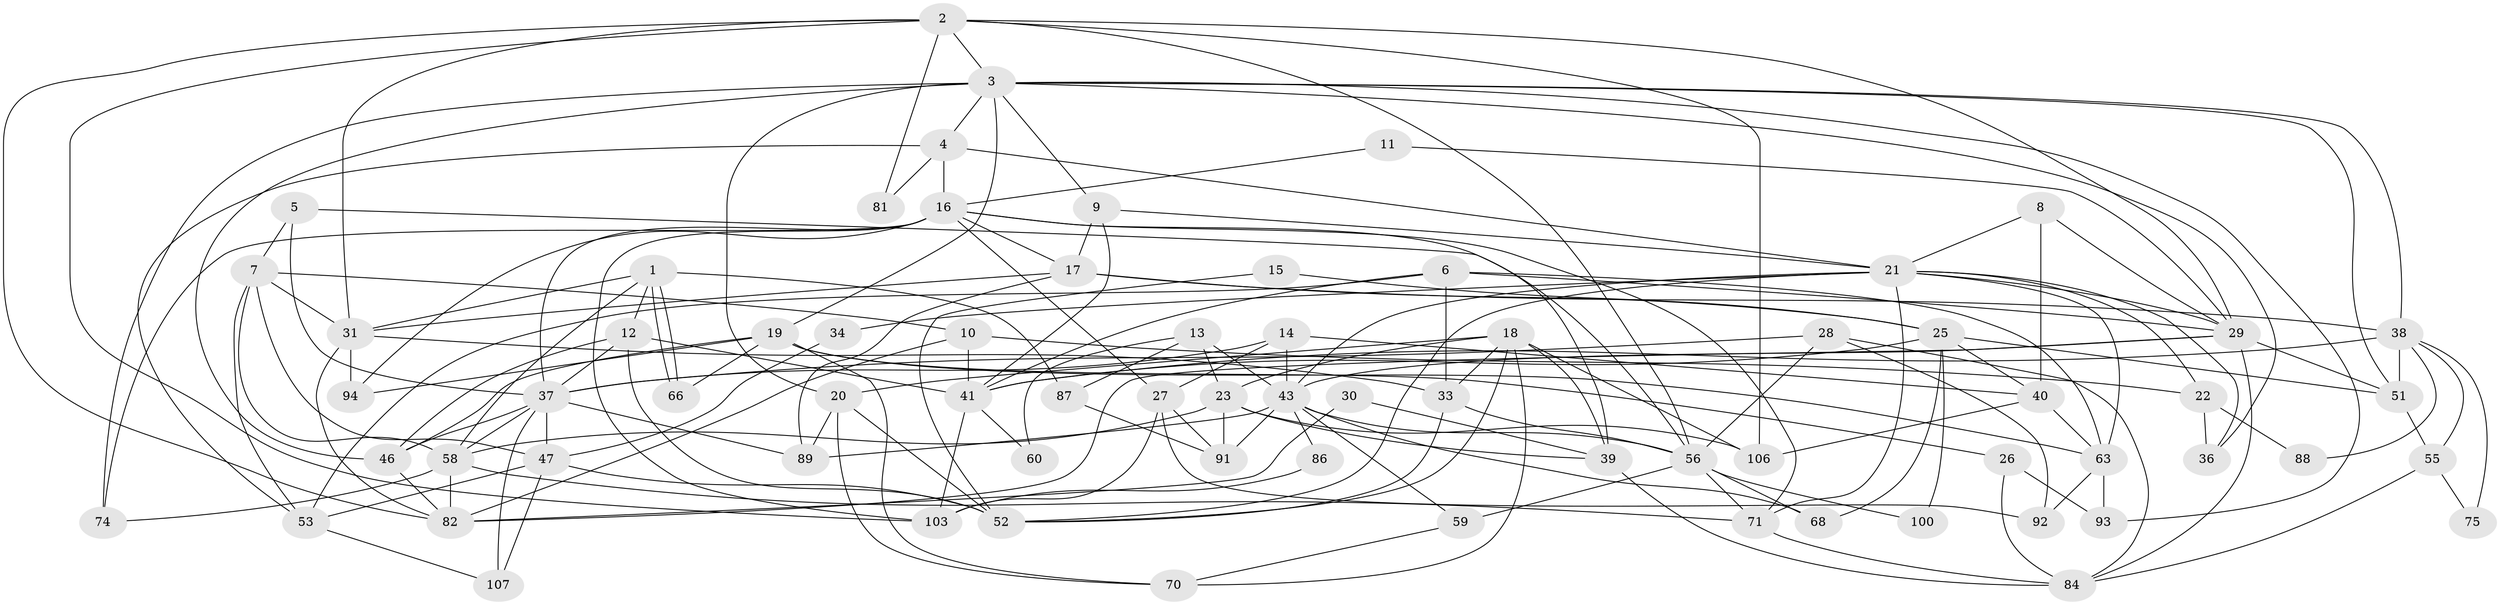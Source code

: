 // Generated by graph-tools (version 1.1) at 2025/23/03/03/25 07:23:56]
// undirected, 71 vertices, 176 edges
graph export_dot {
graph [start="1"]
  node [color=gray90,style=filled];
  1 [super="+99"];
  2 [super="+108"];
  3 [super="+62"];
  4 [super="+85"];
  5;
  6 [super="+67"];
  7 [super="+42"];
  8 [super="+102"];
  9 [super="+24"];
  10;
  11;
  12 [super="+57"];
  13 [super="+95"];
  14 [super="+50"];
  15;
  16 [super="+105"];
  17 [super="+44"];
  18 [super="+77"];
  19 [super="+90"];
  20 [super="+61"];
  21 [super="+80"];
  22;
  23 [super="+109"];
  25 [super="+32"];
  26;
  27 [super="+35"];
  28 [super="+64"];
  29 [super="+45"];
  30;
  31 [super="+49"];
  33;
  34;
  36;
  37 [super="+76"];
  38 [super="+69"];
  39 [super="+73"];
  40 [super="+101"];
  41 [super="+78"];
  43 [super="+48"];
  46 [super="+96"];
  47 [super="+72"];
  51 [super="+54"];
  52 [super="+104"];
  53;
  55;
  56 [super="+97"];
  58 [super="+65"];
  59;
  60;
  63 [super="+79"];
  66;
  68;
  70;
  71;
  74;
  75;
  81;
  82 [super="+83"];
  84 [super="+98"];
  86;
  87;
  88;
  89;
  91;
  92;
  93;
  94;
  100;
  103;
  106;
  107;
  1 -- 66;
  1 -- 66;
  1 -- 12;
  1 -- 58;
  1 -- 87;
  1 -- 31;
  2 -- 56;
  2 -- 3;
  2 -- 103;
  2 -- 106;
  2 -- 81;
  2 -- 82;
  2 -- 31;
  2 -- 29;
  3 -- 38;
  3 -- 9;
  3 -- 51;
  3 -- 4;
  3 -- 36;
  3 -- 19;
  3 -- 20;
  3 -- 74;
  3 -- 93;
  3 -- 46;
  4 -- 53;
  4 -- 81;
  4 -- 21;
  4 -- 16;
  5 -- 7;
  5 -- 56;
  5 -- 37;
  6 -- 53;
  6 -- 33;
  6 -- 41;
  6 -- 29;
  6 -- 63;
  7 -- 53;
  7 -- 10;
  7 -- 58;
  7 -- 31;
  7 -- 47;
  8 -- 21;
  8 -- 40;
  8 -- 29;
  9 -- 17;
  9 -- 21;
  9 -- 41;
  10 -- 22;
  10 -- 41;
  10 -- 82;
  11 -- 16;
  11 -- 29;
  12 -- 41;
  12 -- 37;
  12 -- 46;
  12 -- 52;
  13 -- 87;
  13 -- 60;
  13 -- 43;
  13 -- 23;
  14 -- 27;
  14 -- 40;
  14 -- 43;
  14 -- 37;
  15 -- 52;
  15 -- 25;
  16 -- 39;
  16 -- 71;
  16 -- 74;
  16 -- 94;
  16 -- 37;
  16 -- 17;
  16 -- 27;
  16 -- 103;
  17 -- 31;
  17 -- 89;
  17 -- 25;
  17 -- 38;
  18 -- 33;
  18 -- 23 [weight=2];
  18 -- 70;
  18 -- 20;
  18 -- 39;
  18 -- 106;
  18 -- 52;
  19 -- 70;
  19 -- 26;
  19 -- 66;
  19 -- 94;
  19 -- 46;
  19 -- 63;
  20 -- 89;
  20 -- 52;
  20 -- 70;
  21 -- 34;
  21 -- 36;
  21 -- 43;
  21 -- 29;
  21 -- 22;
  21 -- 71;
  21 -- 63;
  21 -- 52;
  22 -- 36;
  22 -- 88;
  23 -- 58;
  23 -- 106;
  23 -- 91;
  23 -- 39;
  25 -- 41;
  25 -- 51;
  25 -- 100;
  25 -- 68;
  25 -- 40;
  26 -- 93;
  26 -- 84;
  27 -- 103;
  27 -- 92;
  27 -- 91;
  28 -- 56;
  28 -- 84;
  28 -- 37;
  28 -- 92;
  29 -- 51;
  29 -- 43;
  29 -- 82;
  29 -- 84;
  30 -- 39;
  30 -- 82;
  31 -- 82;
  31 -- 33;
  31 -- 94;
  33 -- 52;
  33 -- 56;
  34 -- 47;
  37 -- 89;
  37 -- 46;
  37 -- 58;
  37 -- 107;
  37 -- 47;
  38 -- 41;
  38 -- 51 [weight=2];
  38 -- 55;
  38 -- 88;
  38 -- 75;
  39 -- 84;
  40 -- 106;
  40 -- 63;
  41 -- 60;
  41 -- 103;
  43 -- 68;
  43 -- 86;
  43 -- 89;
  43 -- 91;
  43 -- 56;
  43 -- 59;
  46 -- 82;
  47 -- 53;
  47 -- 107;
  47 -- 52;
  51 -- 55;
  53 -- 107;
  55 -- 84;
  55 -- 75;
  56 -- 59;
  56 -- 68;
  56 -- 100;
  56 -- 71;
  58 -- 74;
  58 -- 82;
  58 -- 71;
  59 -- 70;
  63 -- 92;
  63 -- 93;
  71 -- 84;
  86 -- 103;
  87 -- 91;
}
